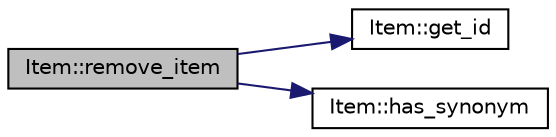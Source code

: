 digraph G
{
  edge [fontname="Helvetica",fontsize="10",labelfontname="Helvetica",labelfontsize="10"];
  node [fontname="Helvetica",fontsize="10",shape=record];
  rankdir="LR";
  Node1 [label="Item::remove_item",height=0.2,width=0.4,color="black", fillcolor="grey75", style="filled" fontcolor="black"];
  Node1 -> Node2 [color="midnightblue",fontsize="10",style="solid",fontname="Helvetica"];
  Node2 [label="Item::get_id",height=0.2,width=0.4,color="black", fillcolor="white", style="filled",URL="$class_item.html#a7a3aedd7ab7f81327f57343dcb55d42d"];
  Node1 -> Node3 [color="midnightblue",fontsize="10",style="solid",fontname="Helvetica"];
  Node3 [label="Item::has_synonym",height=0.2,width=0.4,color="black", fillcolor="white", style="filled",URL="$class_item.html#a7cf164e34fe584a29aa56dfb73933452"];
}
